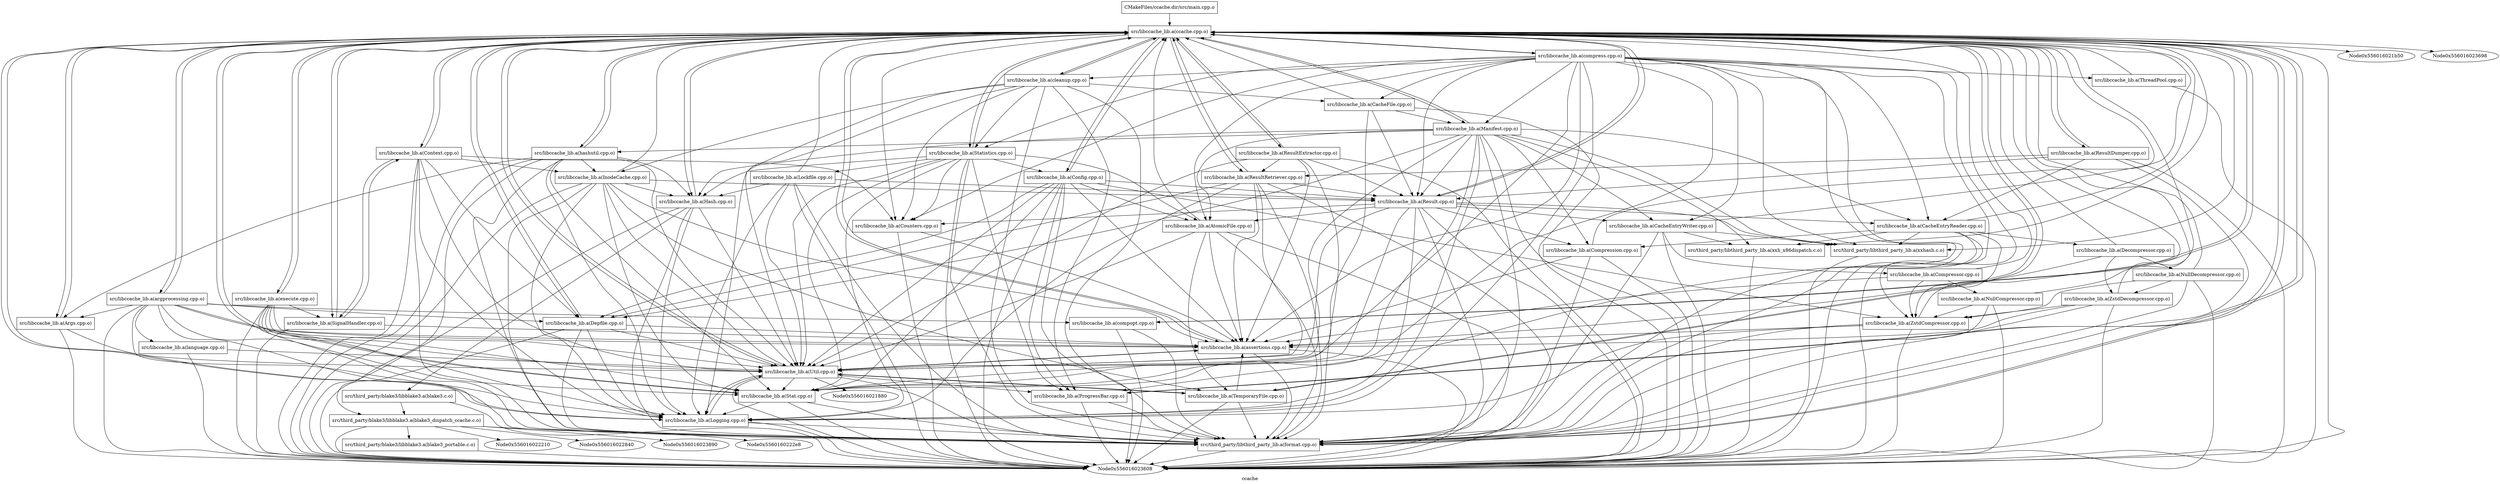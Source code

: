 digraph "ccache" {
	label="ccache";

	Node0x556016021b08 [shape=record,label="{CMakeFiles/ccache.dir/src/main.cpp.o}"];
	Node0x556016021b08 -> Node0x556016022f90;
	Node0x556016022f90 [shape=record,label="{src/libccache_lib.a(ccache.cpp.o)}"];
	Node0x556016022f90 -> Node0x5560160227f8;
	Node0x556016022f90 -> Node0x5560160221c8;
	Node0x556016022f90 -> Node0x556016021958;
	Node0x556016022f90 -> Node0x556016023848;
	Node0x556016022f90 -> Node0x556016021b50;
	Node0x556016022f90 -> Node0x556016023608;
	Node0x556016022f90 -> Node0x5560160229f0;
	Node0x556016022f90 -> Node0x5560160230b0;
	Node0x556016022f90 -> Node0x556016021a30;
	Node0x556016022f90 -> Node0x5560160217a8;
	Node0x556016022f90 -> Node0x556016021dd8;
	Node0x556016022f90 -> Node0x556016022e28;
	Node0x556016022f90 -> Node0x556016022330;
	Node0x556016022f90 -> Node0x5560160217f0;
	Node0x556016022f90 -> Node0x556016021cb8;
	Node0x556016022f90 -> Node0x5560160234e8;
	Node0x556016022f90 -> Node0x556016022918;
	Node0x556016022f90 -> Node0x556016021e68;
	Node0x556016022f90 -> Node0x5560160233c8;
	Node0x556016022f90 -> Node0x556016021d90;
	Node0x556016022f90 -> Node0x556016021fd0;
	Node0x556016022f90 -> Node0x556016022b10;
	Node0x556016022f90 -> Node0x556016022d08;
	Node0x556016022f90 -> Node0x556016021688;
	Node0x556016022f90 -> Node0x5560160219a0;
	Node0x556016022f90 -> Node0x556016022f00;
	Node0x556016022f90 -> Node0x556016022138;
	Node0x556016022f90 -> Node0x556016023698;
	Node0x556016022f90 -> Node0x556016021f40;
	Node0x556016022f90 -> Node0x556016022ba0;
	Node0x556016022f90 -> Node0x5560160236e0;
	Node0x5560160227f8 [shape=record,label="{src/libccache_lib.a(ProgressBar.cpp.o)}"];
	Node0x5560160227f8 -> Node0x556016022f90;
	Node0x5560160227f8 -> Node0x556016023608;
	Node0x5560160227f8 -> Node0x556016021f40;
	Node0x5560160221c8 [shape=record,label="{src/libccache_lib.a(Counters.cpp.o)}"];
	Node0x5560160221c8 -> Node0x556016021958;
	Node0x5560160221c8 -> Node0x556016023608;
	Node0x556016021958 [shape=record,label="{src/libccache_lib.a(assertions.cpp.o)}"];
	Node0x556016021958 -> Node0x556016022f90;
	Node0x556016021958 -> Node0x556016023848;
	Node0x556016021958 -> Node0x556016023608;
	Node0x556016021958 -> Node0x556016021f40;
	Node0x556016023848 [shape=record,label="{src/libccache_lib.a(Util.cpp.o)}"];
	Node0x556016023848 -> Node0x556016022f90;
	Node0x556016023848 -> Node0x5560160227f8;
	Node0x556016023848 -> Node0x556016021958;
	Node0x556016023848 -> Node0x556016023608;
	Node0x556016023848 -> Node0x5560160229f0;
	Node0x556016023848 -> Node0x5560160230b0;
	Node0x556016023848 -> Node0x556016021a30;
	Node0x556016023848 -> Node0x556016021880;
	Node0x556016023848 -> Node0x556016021f40;
	Node0x5560160229f0 [shape=record,label="{src/libccache_lib.a(Stat.cpp.o)}"];
	Node0x5560160229f0 -> Node0x556016022f90;
	Node0x5560160229f0 -> Node0x556016023608;
	Node0x5560160229f0 -> Node0x5560160230b0;
	Node0x5560160229f0 -> Node0x556016021f40;
	Node0x5560160230b0 [shape=record,label="{src/libccache_lib.a(Logging.cpp.o)}"];
	Node0x5560160230b0 -> Node0x556016022f90;
	Node0x5560160230b0 -> Node0x556016023848;
	Node0x5560160230b0 -> Node0x556016023608;
	Node0x5560160230b0 -> Node0x556016021f40;
	Node0x556016021a30 [shape=record,label="{src/libccache_lib.a(TemporaryFile.cpp.o)}"];
	Node0x556016021a30 -> Node0x556016022f90;
	Node0x556016021a30 -> Node0x556016021958;
	Node0x556016021a30 -> Node0x556016023848;
	Node0x556016021a30 -> Node0x556016023608;
	Node0x556016021a30 -> Node0x556016021f40;
	Node0x5560160217a8 [shape=record,label="{src/libccache_lib.a(Args.cpp.o)}"];
	Node0x5560160217a8 -> Node0x556016022f90;
	Node0x5560160217a8 -> Node0x556016023848;
	Node0x5560160217a8 -> Node0x556016023608;
	Node0x556016021dd8 [shape=record,label="{src/libccache_lib.a(Hash.cpp.o)}"];
	Node0x556016021dd8 -> Node0x556016022f90;
	Node0x556016021dd8 -> Node0x556016023848;
	Node0x556016021dd8 -> Node0x556016023608;
	Node0x556016021dd8 -> Node0x5560160230b0;
	Node0x556016021dd8 -> Node0x556016021f40;
	Node0x556016021dd8 -> Node0x556016023410;
	Node0x556016022e28 [shape=record,label="{src/libccache_lib.a(Result.cpp.o)}"];
	Node0x556016022e28 -> Node0x556016022f90;
	Node0x556016022e28 -> Node0x5560160221c8;
	Node0x556016022e28 -> Node0x556016023848;
	Node0x556016022e28 -> Node0x556016023608;
	Node0x556016022e28 -> Node0x5560160229f0;
	Node0x556016022e28 -> Node0x5560160230b0;
	Node0x556016022e28 -> Node0x556016023578;
	Node0x556016022e28 -> Node0x556016021f88;
	Node0x556016022e28 -> Node0x5560160214d8;
	Node0x556016022e28 -> Node0x5560160220a8;
	Node0x556016022e28 -> Node0x556016021f40;
	Node0x556016022e28 -> Node0x556016022ba0;
	Node0x556016023578 [shape=record,label="{src/libccache_lib.a(CacheEntryWriter.cpp.o)}"];
	Node0x556016023578 -> Node0x556016022f90;
	Node0x556016023578 -> Node0x556016023608;
	Node0x556016023578 -> Node0x556016023380;
	Node0x556016023578 -> Node0x556016021f40;
	Node0x556016023578 -> Node0x556016022ba0;
	Node0x556016023578 -> Node0x5560160236e0;
	Node0x556016023380 [shape=record,label="{src/libccache_lib.a(Compressor.cpp.o)}"];
	Node0x556016023380 -> Node0x556016022f90;
	Node0x556016023380 -> Node0x556016021958;
	Node0x556016023380 -> Node0x556016021760;
	Node0x556016023380 -> Node0x5560160222a0;
	Node0x556016021760 [shape=record,label="{src/libccache_lib.a(ZstdCompressor.cpp.o)}"];
	Node0x556016021760 -> Node0x556016022f90;
	Node0x556016021760 -> Node0x556016021958;
	Node0x556016021760 -> Node0x556016023608;
	Node0x556016021760 -> Node0x5560160230b0;
	Node0x556016021760 -> Node0x556016021f40;
	Node0x5560160222a0 [shape=record,label="{src/libccache_lib.a(NullCompressor.cpp.o)}"];
	Node0x5560160222a0 -> Node0x556016022f90;
	Node0x5560160222a0 -> Node0x556016023608;
	Node0x5560160222a0 -> Node0x556016021760;
	Node0x5560160222a0 -> Node0x556016021f40;
	Node0x556016021f88 [shape=record,label="{src/libccache_lib.a(AtomicFile.cpp.o)}"];
	Node0x556016021f88 -> Node0x556016022f90;
	Node0x556016021f88 -> Node0x556016021958;
	Node0x556016021f88 -> Node0x556016023848;
	Node0x556016021f88 -> Node0x556016023608;
	Node0x556016021f88 -> Node0x556016021a30;
	Node0x556016021f88 -> Node0x556016021f40;
	Node0x5560160214d8 [shape=record,label="{src/libccache_lib.a(Compression.cpp.o)}"];
	Node0x5560160214d8 -> Node0x556016022f90;
	Node0x5560160214d8 -> Node0x556016021958;
	Node0x5560160214d8 -> Node0x556016023608;
	Node0x5560160214d8 -> Node0x556016021f40;
	Node0x5560160220a8 [shape=record,label="{src/libccache_lib.a(CacheEntryReader.cpp.o)}"];
	Node0x5560160220a8 -> Node0x556016022f90;
	Node0x5560160220a8 -> Node0x556016023608;
	Node0x5560160220a8 -> Node0x556016021760;
	Node0x5560160220a8 -> Node0x5560160214d8;
	Node0x5560160220a8 -> Node0x556016023338;
	Node0x5560160220a8 -> Node0x556016021f40;
	Node0x5560160220a8 -> Node0x556016022ba0;
	Node0x5560160220a8 -> Node0x5560160236e0;
	Node0x556016023338 [shape=record,label="{src/libccache_lib.a(Decompressor.cpp.o)}"];
	Node0x556016023338 -> Node0x556016022f90;
	Node0x556016023338 -> Node0x556016021958;
	Node0x556016023338 -> Node0x556016022768;
	Node0x556016023338 -> Node0x556016022e70;
	Node0x556016022768 [shape=record,label="{src/libccache_lib.a(ZstdDecompressor.cpp.o)}"];
	Node0x556016022768 -> Node0x556016022f90;
	Node0x556016022768 -> Node0x556016021958;
	Node0x556016022768 -> Node0x556016023608;
	Node0x556016022768 -> Node0x556016021760;
	Node0x556016022768 -> Node0x556016021f40;
	Node0x556016022e70 [shape=record,label="{src/libccache_lib.a(NullDecompressor.cpp.o)}"];
	Node0x556016022e70 -> Node0x556016022f90;
	Node0x556016022e70 -> Node0x556016023608;
	Node0x556016022e70 -> Node0x556016021760;
	Node0x556016022e70 -> Node0x556016022768;
	Node0x556016022e70 -> Node0x556016021f40;
	Node0x556016022330 [shape=record,label="{src/libccache_lib.a(ResultRetriever.cpp.o)}"];
	Node0x556016022330 -> Node0x556016022f90;
	Node0x556016022330 -> Node0x556016021958;
	Node0x556016022330 -> Node0x556016023848;
	Node0x556016022330 -> Node0x556016023608;
	Node0x556016022330 -> Node0x5560160230b0;
	Node0x556016022330 -> Node0x556016022e28;
	Node0x556016022330 -> Node0x5560160217f0;
	Node0x556016022330 -> Node0x556016021f40;
	Node0x5560160217f0 [shape=record,label="{src/libccache_lib.a(Depfile.cpp.o)}"];
	Node0x5560160217f0 -> Node0x556016022f90;
	Node0x5560160217f0 -> Node0x556016021958;
	Node0x5560160217f0 -> Node0x556016023848;
	Node0x5560160217f0 -> Node0x556016023608;
	Node0x5560160217f0 -> Node0x5560160230b0;
	Node0x5560160217f0 -> Node0x556016021f40;
	Node0x556016021cb8 [shape=record,label="{src/libccache_lib.a(Manifest.cpp.o)}"];
	Node0x556016021cb8 -> Node0x556016022f90;
	Node0x556016021cb8 -> Node0x556016023848;
	Node0x556016021cb8 -> Node0x556016023608;
	Node0x556016021cb8 -> Node0x5560160229f0;
	Node0x556016021cb8 -> Node0x5560160230b0;
	Node0x556016021cb8 -> Node0x556016021dd8;
	Node0x556016021cb8 -> Node0x556016022e28;
	Node0x556016021cb8 -> Node0x556016023578;
	Node0x556016021cb8 -> Node0x556016021f88;
	Node0x556016021cb8 -> Node0x5560160214d8;
	Node0x556016021cb8 -> Node0x5560160220a8;
	Node0x556016021cb8 -> Node0x5560160217f0;
	Node0x556016021cb8 -> Node0x556016022138;
	Node0x556016021cb8 -> Node0x556016021f40;
	Node0x556016021cb8 -> Node0x556016022ba0;
	Node0x556016021cb8 -> Node0x5560160236e0;
	Node0x5560160234e8 [shape=record,label="{src/libccache_lib.a(Context.cpp.o)}"];
	Node0x5560160234e8 -> Node0x556016022f90;
	Node0x5560160234e8 -> Node0x5560160221c8;
	Node0x5560160234e8 -> Node0x556016023848;
	Node0x5560160234e8 -> Node0x556016023608;
	Node0x5560160234e8 -> Node0x5560160230b0;
	Node0x5560160234e8 -> Node0x5560160217f0;
	Node0x5560160234e8 -> Node0x556016022918;
	Node0x5560160234e8 -> Node0x5560160219e8;
	Node0x5560160234e8 -> Node0x556016021f40;
	Node0x556016022918 [shape=record,label="{src/libccache_lib.a(SignalHandler.cpp.o)}"];
	Node0x556016022918 -> Node0x556016022f90;
	Node0x556016022918 -> Node0x556016021958;
	Node0x556016022918 -> Node0x556016023608;
	Node0x556016022918 -> Node0x5560160234e8;
	Node0x556016021e68 [shape=record,label="{src/libccache_lib.a(Statistics.cpp.o)}"];
	Node0x556016021e68 -> Node0x556016022f90;
	Node0x556016021e68 -> Node0x5560160227f8;
	Node0x556016021e68 -> Node0x5560160221c8;
	Node0x556016021e68 -> Node0x556016023848;
	Node0x556016021e68 -> Node0x556016023608;
	Node0x556016021e68 -> Node0x5560160229f0;
	Node0x556016021e68 -> Node0x5560160230b0;
	Node0x556016021e68 -> Node0x556016021dd8;
	Node0x556016021e68 -> Node0x556016021f88;
	Node0x556016021e68 -> Node0x5560160233c8;
	Node0x556016021e68 -> Node0x556016023650;
	Node0x556016021e68 -> Node0x556016021f40;
	Node0x5560160233c8 [shape=record,label="{src/libccache_lib.a(Config.cpp.o)}"];
	Node0x5560160233c8 -> Node0x556016022f90;
	Node0x5560160233c8 -> Node0x5560160227f8;
	Node0x5560160233c8 -> Node0x556016021958;
	Node0x5560160233c8 -> Node0x556016023848;
	Node0x5560160233c8 -> Node0x556016023608;
	Node0x5560160233c8 -> Node0x5560160229f0;
	Node0x5560160233c8 -> Node0x556016022e28;
	Node0x5560160233c8 -> Node0x556016021760;
	Node0x5560160233c8 -> Node0x556016021f88;
	Node0x5560160233c8 -> Node0x5560160217f0;
	Node0x5560160233c8 -> Node0x556016021f40;
	Node0x556016023650 [shape=record,label="{src/libccache_lib.a(Lockfile.cpp.o)}"];
	Node0x556016023650 -> Node0x556016022f90;
	Node0x556016023650 -> Node0x556016023848;
	Node0x556016023650 -> Node0x556016023608;
	Node0x556016023650 -> Node0x5560160230b0;
	Node0x556016023650 -> Node0x556016021dd8;
	Node0x556016023650 -> Node0x556016022e28;
	Node0x556016023650 -> Node0x556016021f40;
	Node0x556016021d90 [shape=record,label="{src/libccache_lib.a(argprocessing.cpp.o)}"];
	Node0x556016021d90 -> Node0x556016022f90;
	Node0x556016021d90 -> Node0x556016021958;
	Node0x556016021d90 -> Node0x556016023848;
	Node0x556016021d90 -> Node0x556016023608;
	Node0x556016021d90 -> Node0x5560160229f0;
	Node0x556016021d90 -> Node0x5560160230b0;
	Node0x556016021d90 -> Node0x5560160217a8;
	Node0x556016021d90 -> Node0x5560160217f0;
	Node0x556016021d90 -> Node0x556016021688;
	Node0x556016021d90 -> Node0x5560160227b0;
	Node0x556016021d90 -> Node0x556016021f40;
	Node0x556016021fd0 [shape=record,label="{src/libccache_lib.a(ResultDumper.cpp.o)}"];
	Node0x556016021fd0 -> Node0x556016022f90;
	Node0x556016021fd0 -> Node0x556016023608;
	Node0x556016021fd0 -> Node0x556016022e28;
	Node0x556016021fd0 -> Node0x5560160220a8;
	Node0x556016021fd0 -> Node0x556016022330;
	Node0x556016021fd0 -> Node0x556016021f40;
	Node0x556016022b10 [shape=record,label="{src/libccache_lib.a(ResultExtractor.cpp.o)}"];
	Node0x556016022b10 -> Node0x556016022f90;
	Node0x556016022b10 -> Node0x556016021958;
	Node0x556016022b10 -> Node0x556016023848;
	Node0x556016022b10 -> Node0x556016023608;
	Node0x556016022b10 -> Node0x556016022e28;
	Node0x556016022b10 -> Node0x556016022330;
	Node0x556016022b10 -> Node0x556016021f40;
	Node0x556016022d08 [shape=record,label="{src/libccache_lib.a(cleanup.cpp.o)}"];
	Node0x556016022d08 -> Node0x556016022f90;
	Node0x556016022d08 -> Node0x5560160227f8;
	Node0x556016022d08 -> Node0x5560160221c8;
	Node0x556016022d08 -> Node0x556016023848;
	Node0x556016022d08 -> Node0x556016023608;
	Node0x556016022d08 -> Node0x5560160230b0;
	Node0x556016022d08 -> Node0x556016021e68;
	Node0x556016022d08 -> Node0x5560160237b8;
	Node0x556016022d08 -> Node0x5560160219e8;
	Node0x556016022d08 -> Node0x556016021f40;
	Node0x5560160237b8 [shape=record,label="{src/libccache_lib.a(CacheFile.cpp.o)}"];
	Node0x5560160237b8 -> Node0x556016022f90;
	Node0x5560160237b8 -> Node0x556016023608;
	Node0x5560160237b8 -> Node0x5560160229f0;
	Node0x5560160237b8 -> Node0x556016022e28;
	Node0x5560160237b8 -> Node0x556016021cb8;
	Node0x556016021688 [shape=record,label="{src/libccache_lib.a(compopt.cpp.o)}"];
	Node0x556016021688 -> Node0x556016022f90;
	Node0x556016021688 -> Node0x556016023608;
	Node0x556016021688 -> Node0x556016021f40;
	Node0x5560160219a0 [shape=record,label="{src/libccache_lib.a(compress.cpp.o)}"];
	Node0x5560160219a0 -> Node0x556016022f90;
	Node0x5560160219a0 -> Node0x5560160227f8;
	Node0x5560160219a0 -> Node0x5560160221c8;
	Node0x5560160219a0 -> Node0x556016021958;
	Node0x5560160219a0 -> Node0x556016023848;
	Node0x5560160219a0 -> Node0x556016023608;
	Node0x5560160219a0 -> Node0x5560160229f0;
	Node0x5560160219a0 -> Node0x5560160230b0;
	Node0x5560160219a0 -> Node0x556016022e28;
	Node0x5560160219a0 -> Node0x556016023578;
	Node0x5560160219a0 -> Node0x556016021760;
	Node0x5560160219a0 -> Node0x556016021f88;
	Node0x5560160219a0 -> Node0x5560160220a8;
	Node0x5560160219a0 -> Node0x556016021cb8;
	Node0x5560160219a0 -> Node0x556016021e68;
	Node0x5560160219a0 -> Node0x556016022d08;
	Node0x5560160219a0 -> Node0x5560160237b8;
	Node0x5560160219a0 -> Node0x5560160224e0;
	Node0x5560160219a0 -> Node0x556016021f40;
	Node0x5560160219a0 -> Node0x556016022ba0;
	Node0x5560160224e0 [shape=record,label="{src/libccache_lib.a(ThreadPool.cpp.o)}"];
	Node0x5560160224e0 -> Node0x556016022f90;
	Node0x5560160224e0 -> Node0x556016023608;
	Node0x556016022f00 [shape=record,label="{src/libccache_lib.a(execute.cpp.o)}"];
	Node0x556016022f00 -> Node0x556016022f90;
	Node0x556016022f00 -> Node0x556016021958;
	Node0x556016022f00 -> Node0x556016023848;
	Node0x556016022f00 -> Node0x556016023608;
	Node0x556016022f00 -> Node0x5560160229f0;
	Node0x556016022f00 -> Node0x5560160230b0;
	Node0x556016022f00 -> Node0x556016022918;
	Node0x556016022f00 -> Node0x556016021f40;
	Node0x556016022138 [shape=record,label="{src/libccache_lib.a(hashutil.cpp.o)}"];
	Node0x556016022138 -> Node0x556016022f90;
	Node0x556016022138 -> Node0x556016023848;
	Node0x556016022138 -> Node0x556016023608;
	Node0x556016022138 -> Node0x5560160229f0;
	Node0x556016022138 -> Node0x5560160230b0;
	Node0x556016022138 -> Node0x5560160217a8;
	Node0x556016022138 -> Node0x556016021dd8;
	Node0x556016022138 -> Node0x5560160219e8;
	Node0x556016022138 -> Node0x556016021f40;
	Node0x556016022138 -> Node0x556016021a78;
	Node0x5560160227b0 [shape=record,label="{src/libccache_lib.a(language.cpp.o)}"];
	Node0x5560160227b0 -> Node0x556016023848;
	Node0x5560160227b0 -> Node0x556016023608;
	Node0x5560160219e8 [shape=record,label="{src/libccache_lib.a(InodeCache.cpp.o)}"];
	Node0x5560160219e8 -> Node0x556016022f90;
	Node0x5560160219e8 -> Node0x556016021958;
	Node0x5560160219e8 -> Node0x556016023848;
	Node0x5560160219e8 -> Node0x556016023608;
	Node0x5560160219e8 -> Node0x5560160229f0;
	Node0x5560160219e8 -> Node0x5560160230b0;
	Node0x5560160219e8 -> Node0x556016021a30;
	Node0x5560160219e8 -> Node0x556016021dd8;
	Node0x5560160219e8 -> Node0x556016022e28;
	Node0x5560160219e8 -> Node0x556016021f40;
	Node0x556016021f40 [shape=record,label="{src/third_party/libthird_party_lib.a(format.cpp.o)}"];
	Node0x556016021f40 -> Node0x556016022f90;
	Node0x556016021f40 -> Node0x556016023608;
	Node0x556016022ba0 [shape=record,label="{src/third_party/libthird_party_lib.a(xxhash.c.o)}"];
	Node0x556016022ba0 -> Node0x556016023608;
	Node0x5560160236e0 [shape=record,label="{src/third_party/libthird_party_lib.a(xxh_x86dispatch.c.o)}"];
	Node0x5560160236e0 -> Node0x556016023608;
	Node0x556016023410 [shape=record,label="{src/third_party/blake3/libblake3.a(blake3.c.o)}"];
	Node0x556016023410 -> Node0x556016023608;
	Node0x556016023410 -> Node0x556016021a78;
	Node0x556016021a78 [shape=record,label="{src/third_party/blake3/libblake3.a(blake3_dispatch_ccache.c.o)}"];
	Node0x556016021a78 -> Node0x556016023608;
	Node0x556016021a78 -> Node0x556016022648;
	Node0x556016021a78 -> Node0x5560160222e8;
	Node0x556016021a78 -> Node0x556016022210;
	Node0x556016021a78 -> Node0x556016022840;
	Node0x556016021a78 -> Node0x556016023890;
	Node0x556016022648 [shape=record,label="{src/third_party/blake3/libblake3.a(blake3_portable.c.o)}"];
	Node0x556016022648 -> Node0x556016023608;
}

